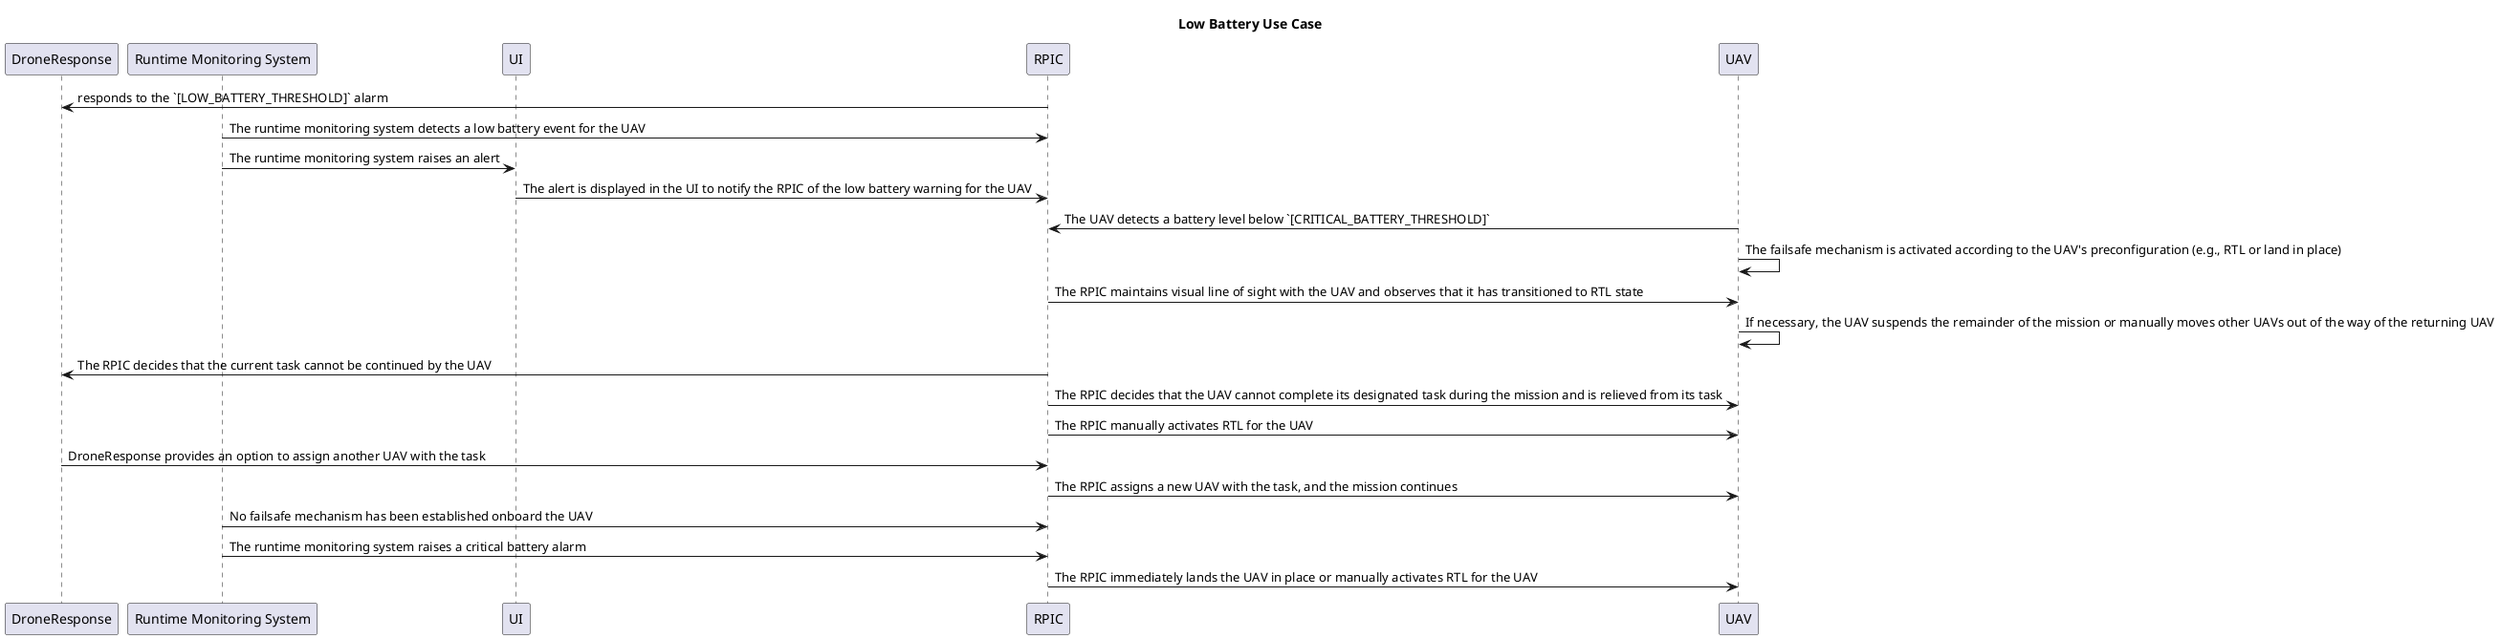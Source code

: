 @startuml
title "Low Battery Use Case"

participant "DroneResponse" as DroneResponse
participant "Runtime Monitoring System" as RMS
participant "UI" as UI
participant "RPIC" as RPIC
participant "UAV" as UAV

RPIC -> DroneResponse: responds to the `[LOW_BATTERY_THRESHOLD]` alarm
RMS -> RPIC: The runtime monitoring system detects a low battery event for the UAV
RMS -> UI: The runtime monitoring system raises an alert
UI -> RPIC: The alert is displayed in the UI to notify the RPIC of the low battery warning for the UAV

UAV -> RPIC: The UAV detects a battery level below `[CRITICAL_BATTERY_THRESHOLD]`
UAV -> UAV: The failsafe mechanism is activated according to the UAV's preconfiguration (e.g., RTL or land in place)

RPIC -> UAV: The RPIC maintains visual line of sight with the UAV and observes that it has transitioned to RTL state
UAV -> UAV: If necessary, the UAV suspends the remainder of the mission or manually moves other UAVs out of the way of the returning UAV

RPIC -> DroneResponse: The RPIC decides that the current task cannot be continued by the UAV
RPIC -> UAV: The RPIC decides that the UAV cannot complete its designated task during the mission and is relieved from its task
RPIC -> UAV: The RPIC manually activates RTL for the UAV
DroneResponse -> RPIC: DroneResponse provides an option to assign another UAV with the task
RPIC -> UAV: The RPIC assigns a new UAV with the task, and the mission continues

RMS -> RPIC: No failsafe mechanism has been established onboard the UAV
RMS -> RPIC: The runtime monitoring system raises a critical battery alarm
RPIC -> UAV: The RPIC immediately lands the UAV in place or manually activates RTL for the UAV
@enduml
